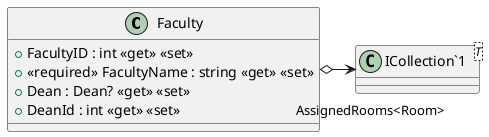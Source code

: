 @startuml
class Faculty {
    + FacultyID : int <<get>> <<set>>
    + <<required>> FacultyName : string <<get>> <<set>>
    + Dean : Dean? <<get>> <<set>>
    + DeanId : int <<get>> <<set>>
}
class "ICollection`1"<T> {
}
Faculty o-> "AssignedRooms<Room>" "ICollection`1"
@enduml
